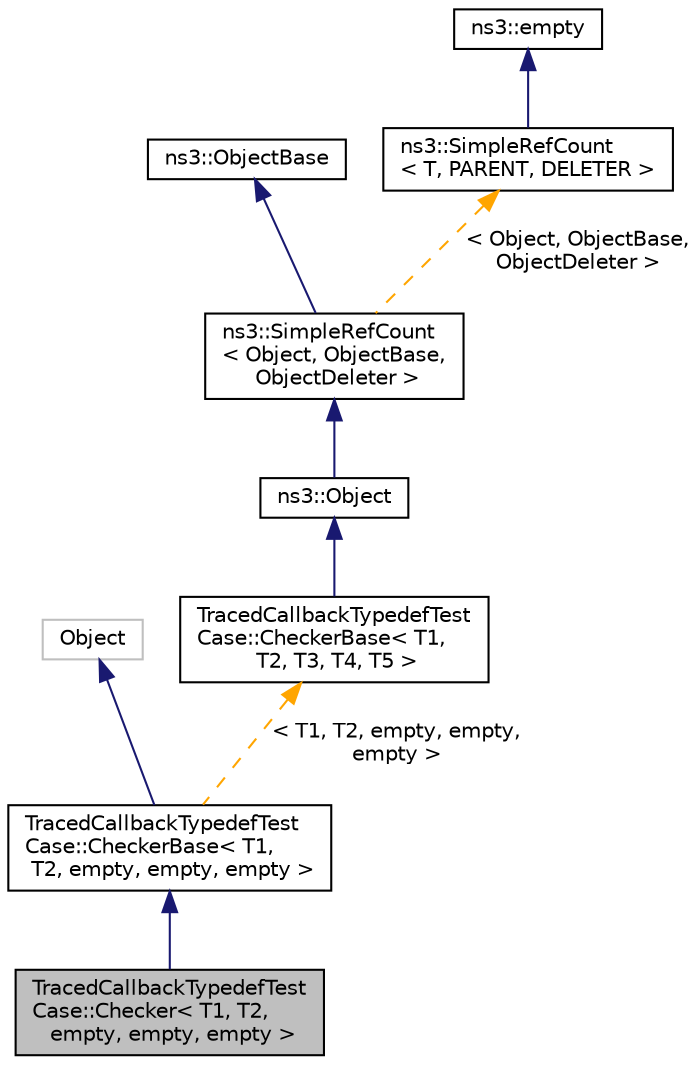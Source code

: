 digraph "TracedCallbackTypedefTestCase::Checker&lt; T1, T2, empty, empty, empty &gt;"
{
 // LATEX_PDF_SIZE
  edge [fontname="Helvetica",fontsize="10",labelfontname="Helvetica",labelfontsize="10"];
  node [fontname="Helvetica",fontsize="10",shape=record];
  Node1 [label="TracedCallbackTypedefTest\lCase::Checker\< T1, T2,\l empty, empty, empty \>",height=0.2,width=0.4,color="black", fillcolor="grey75", style="filled", fontcolor="black",tooltip=" "];
  Node2 -> Node1 [dir="back",color="midnightblue",fontsize="10",style="solid",fontname="Helvetica"];
  Node2 [label="TracedCallbackTypedefTest\lCase::CheckerBase\< T1,\l T2, empty, empty, empty \>",height=0.2,width=0.4,color="black", fillcolor="white", style="filled",URL="$class_traced_callback_typedef_test_case_1_1_checker_base.html",tooltip=" "];
  Node3 -> Node2 [dir="back",color="midnightblue",fontsize="10",style="solid",fontname="Helvetica"];
  Node3 [label="Object",height=0.2,width=0.4,color="grey75", fillcolor="white", style="filled",tooltip=" "];
  Node4 -> Node2 [dir="back",color="orange",fontsize="10",style="dashed",label=" \< T1, T2, empty, empty,\l empty \>" ,fontname="Helvetica"];
  Node4 [label="TracedCallbackTypedefTest\lCase::CheckerBase\< T1,\l T2, T3, T4, T5 \>",height=0.2,width=0.4,color="black", fillcolor="white", style="filled",URL="$class_traced_callback_typedef_test_case_1_1_checker_base.html",tooltip="Invoker boilerplate."];
  Node5 -> Node4 [dir="back",color="midnightblue",fontsize="10",style="solid",fontname="Helvetica"];
  Node5 [label="ns3::Object",height=0.2,width=0.4,color="black", fillcolor="white", style="filled",URL="$classns3_1_1_object.html",tooltip="A base class which provides memory management and object aggregation."];
  Node6 -> Node5 [dir="back",color="midnightblue",fontsize="10",style="solid",fontname="Helvetica"];
  Node6 [label="ns3::SimpleRefCount\l\< Object, ObjectBase,\l ObjectDeleter \>",height=0.2,width=0.4,color="black", fillcolor="white", style="filled",URL="$classns3_1_1_simple_ref_count.html",tooltip=" "];
  Node7 -> Node6 [dir="back",color="midnightblue",fontsize="10",style="solid",fontname="Helvetica"];
  Node7 [label="ns3::ObjectBase",height=0.2,width=0.4,color="black", fillcolor="white", style="filled",URL="$classns3_1_1_object_base.html",tooltip="Anchor the ns-3 type and attribute system."];
  Node8 -> Node6 [dir="back",color="orange",fontsize="10",style="dashed",label=" \< Object, ObjectBase,\l ObjectDeleter \>" ,fontname="Helvetica"];
  Node8 [label="ns3::SimpleRefCount\l\< T, PARENT, DELETER \>",height=0.2,width=0.4,color="black", fillcolor="white", style="filled",URL="$classns3_1_1_simple_ref_count.html",tooltip="A template-based reference counting class."];
  Node9 -> Node8 [dir="back",color="midnightblue",fontsize="10",style="solid",fontname="Helvetica"];
  Node9 [label="ns3::empty",height=0.2,width=0.4,color="black", fillcolor="white", style="filled",URL="$classns3_1_1empty.html",tooltip="make Callback use a separate empty type"];
}
